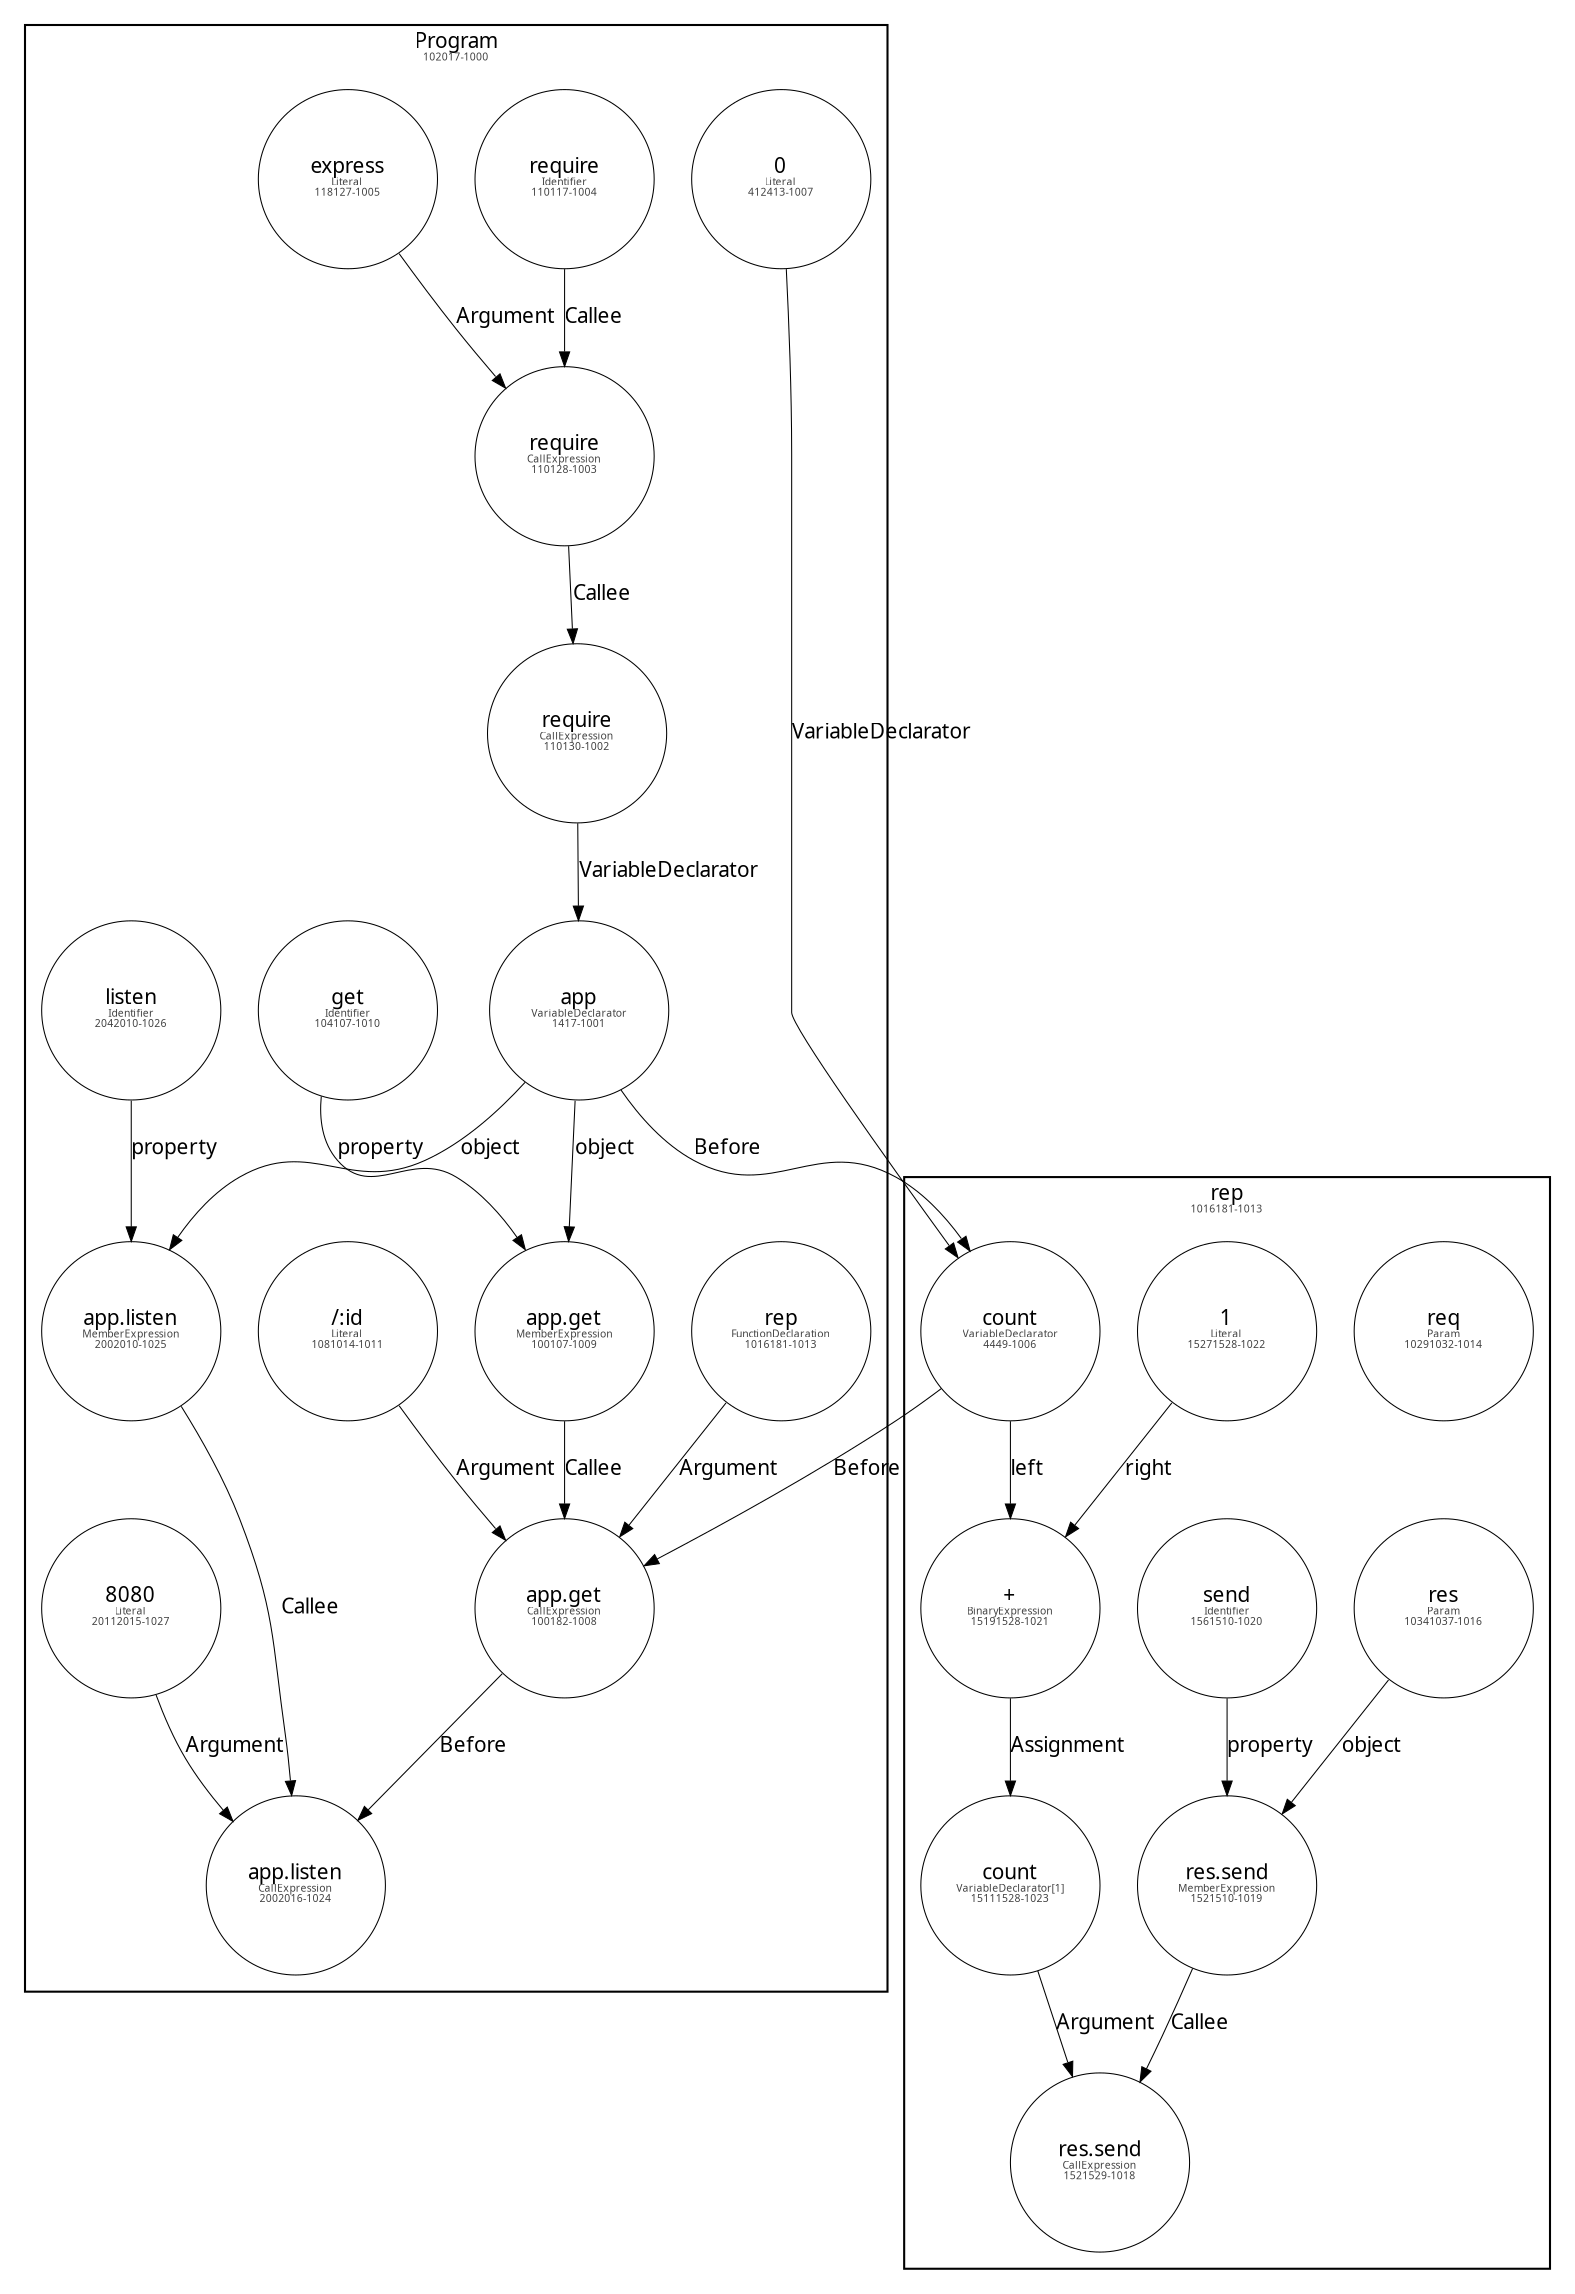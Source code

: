 digraph G {

  graph [ fontname="HelveticaNeue-Thin", fontcolor=black, fontsize=10 ];
  node [ fontname="HelveticaNeue-Thin", fontcolor=black, fontsize=10, penwidth=0.5 shape=circle, fixedsize=true, width=1.2, height=1.2 ];
  edge [ fontname="HelveticaNeue-Thin", fontcolor=black, fontsize=10, penwidth=0.5 splines=line, arrowsize=0.7 ];

  subgraph cluster_irep {

   label = <rep<br/><font color="#404040" point-size="5">1016181-1013</font>>;

    i10291032_1014 [label=<req<br/><font color="#404040" point-size="5">Param</font><br/><font color="#404040" point-size="5">10291032-1014</font>>]
    i10341037_1016 [label=<res<br/><font color="#404040" point-size="5">Param</font><br/><font color="#404040" point-size="5">10341037-1016</font>>]
    i1561510_1020 [label=<send<br/><font color="#404040" point-size="5">Identifier</font><br/><font color="#404040" point-size="5">1561510-1020</font>>]
    i1521510_1019 [label=<res.send<br/><font color="#404040" point-size="5">MemberExpression</font><br/><font color="#404040" point-size="5">1521510-1019</font>>]
    i1521529_1018 [label=<res.send<br/><font color="#404040" point-size="5">CallExpression</font><br/><font color="#404040" point-size="5">1521529-1018</font>>]
    i15271528_1022 [label=<1<br/><font color="#404040" point-size="5">Literal</font><br/><font color="#404040" point-size="5">15271528-1022</font>>]
    i15191528_1021 [label=<+<br/><font color="#404040" point-size="5">BinaryExpression</font><br/><font color="#404040" point-size="5">15191528-1021</font>>]
    i15111528_1023 [label=<count<br/><font color="#404040" point-size="5">VariableDeclarator[1]</font><br/><font color="#404040" point-size="5">15111528-1023</font>>]

    i10341037_1016 -> i1521510_1019 [label="object"]
    i1561510_1020 -> i1521510_1019 [label="property"]
    i1521510_1019 -> i1521529_1018 [label="Callee"]
    i15271528_1022 -> i15191528_1021 [label="right"]
    i4449_1006 -> i15191528_1021 [label="left"]
    i15191528_1021 -> i15111528_1023 [label="Assignment"]
    i15111528_1023 -> i1521529_1018 [label="Argument"]
  }

  subgraph cluster_iProgram {

   label = <Program<br/><font color="#404040" point-size="5">102017-1000</font>>;

    i1417_1001 [label=<app<br/><font color="#404040" point-size="5">VariableDeclarator</font><br/><font color="#404040" point-size="5">1417-1001</font>>]
    i110128_1003 [label=<require<br/><font color="#404040" point-size="5">CallExpression</font><br/><font color="#404040" point-size="5">110128-1003</font>>]
    i110117_1004 [label=<require<br/><font color="#404040" point-size="5">Identifier</font><br/><font color="#404040" point-size="5">110117-1004</font>>]
    i118127_1005 [label=<express<br/><font color="#404040" point-size="5">Literal</font><br/><font color="#404040" point-size="5">118127-1005</font>>]
    i110130_1002 [label=<require<br/><font color="#404040" point-size="5">CallExpression</font><br/><font color="#404040" point-size="5">110130-1002</font>>]
    i4449_1006 [label=<count<br/><font color="#404040" point-size="5">VariableDeclarator</font><br/><font color="#404040" point-size="5">4449-1006</font>>]
    i412413_1007 [label=<0<br/><font color="#404040" point-size="5">Literal</font><br/><font color="#404040" point-size="5">412413-1007</font>>]
    i104107_1010 [label=<get<br/><font color="#404040" point-size="5">Identifier</font><br/><font color="#404040" point-size="5">104107-1010</font>>]
    i100107_1009 [label=<app.get<br/><font color="#404040" point-size="5">MemberExpression</font><br/><font color="#404040" point-size="5">100107-1009</font>>]
    i100182_1008 [label=<app.get<br/><font color="#404040" point-size="5">CallExpression</font><br/><font color="#404040" point-size="5">100182-1008</font>>]
    i1081014_1011 [label=</:id<br/><font color="#404040" point-size="5">Literal</font><br/><font color="#404040" point-size="5">1081014-1011</font>>]
    i1016181_1013 [label=<rep<br/><font color="#404040" point-size="5">FunctionDeclaration</font><br/><font color="#404040" point-size="5">1016181-1013</font>>]
    i2042010_1026 [label=<listen<br/><font color="#404040" point-size="5">Identifier</font><br/><font color="#404040" point-size="5">2042010-1026</font>>]
    i2002010_1025 [label=<app.listen<br/><font color="#404040" point-size="5">MemberExpression</font><br/><font color="#404040" point-size="5">2002010-1025</font>>]
    i2002016_1024 [label=<app.listen<br/><font color="#404040" point-size="5">CallExpression</font><br/><font color="#404040" point-size="5">2002016-1024</font>>]
    i20112015_1027 [label=<8080<br/><font color="#404040" point-size="5">Literal</font><br/><font color="#404040" point-size="5">20112015-1027</font>>]

    i110117_1004 -> i110128_1003 [label="Callee"]
    i118127_1005 -> i110128_1003 [label="Argument"]
    i110128_1003 -> i110130_1002 [label="Callee"]
    i110130_1002 -> i1417_1001 [label="VariableDeclarator"]
    i412413_1007 -> i4449_1006 [label="VariableDeclarator"]
    i1417_1001 -> i4449_1006 [label="Before"]
    i1417_1001 -> i100107_1009 [label="object"]
    i104107_1010 -> i100107_1009 [label="property"]
    i100107_1009 -> i100182_1008 [label="Callee"]
    i1081014_1011 -> i100182_1008 [label="Argument"]
    i1016181_1013 -> i100182_1008 [label="Argument"]
    i4449_1006 -> i100182_1008 [label="Before"]
    i1417_1001 -> i2002010_1025 [label="object"]
    i2042010_1026 -> i2002010_1025 [label="property"]
    i2002010_1025 -> i2002016_1024 [label="Callee"]
    i20112015_1027 -> i2002016_1024 [label="Argument"]
    i100182_1008 -> i2002016_1024 [label="Before"]
  }

}

